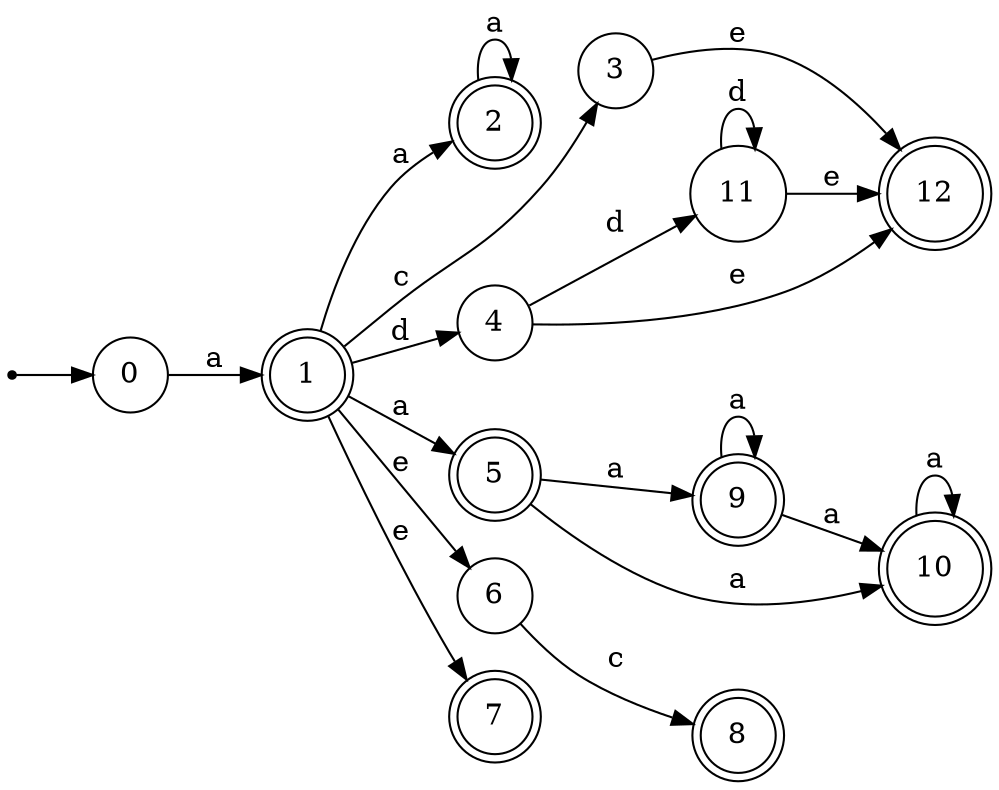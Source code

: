 digraph finite_state_machine {
rankdir=LR;
size="20,20";
node [shape = point]; "dummy0"
node [shape = circle]; "0";
"dummy0" -> "0";
node [shape = doublecircle]; "1";node [shape = doublecircle]; "2";node [shape = circle]; "3";
node [shape = circle]; "4";
node [shape = doublecircle]; "5";node [shape = circle]; "6";
node [shape = doublecircle]; "7";node [shape = doublecircle]; "8";node [shape = doublecircle]; "9";node [shape = doublecircle]; "10";node [shape = circle]; "11";
node [shape = doublecircle]; "12";"0" -> "1" [label = "a"];
 "1" -> "2" [label = "a"];
 "1" -> "5" [label = "a"];
 "1" -> "3" [label = "c"];
 "1" -> "4" [label = "d"];
 "1" -> "6" [label = "e"];
 "1" -> "7" [label = "e"];
 "6" -> "8" [label = "c"];
 "5" -> "9" [label = "a"];
 "5" -> "10" [label = "a"];
 "10" -> "10" [label = "a"];
 "9" -> "9" [label = "a"];
 "9" -> "10" [label = "a"];
 "4" -> "11" [label = "d"];
 "4" -> "12" [label = "e"];
 "11" -> "11" [label = "d"];
 "11" -> "12" [label = "e"];
 "3" -> "12" [label = "e"];
 "2" -> "2" [label = "a"];
 }
